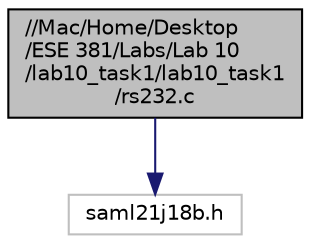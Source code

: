 digraph "//Mac/Home/Desktop/ESE 381/Labs/Lab 10/lab10_task1/lab10_task1/rs232.c"
{
 // LATEX_PDF_SIZE
  edge [fontname="Helvetica",fontsize="10",labelfontname="Helvetica",labelfontsize="10"];
  node [fontname="Helvetica",fontsize="10",shape=record];
  Node1 [label="//Mac/Home/Desktop\l/ESE 381/Labs/Lab 10\l/lab10_task1/lab10_task1\l/rs232.c",height=0.2,width=0.4,color="black", fillcolor="grey75", style="filled", fontcolor="black",tooltip=" "];
  Node1 -> Node2 [color="midnightblue",fontsize="10",style="solid"];
  Node2 [label="saml21j18b.h",height=0.2,width=0.4,color="grey75", fillcolor="white", style="filled",tooltip=" "];
}
